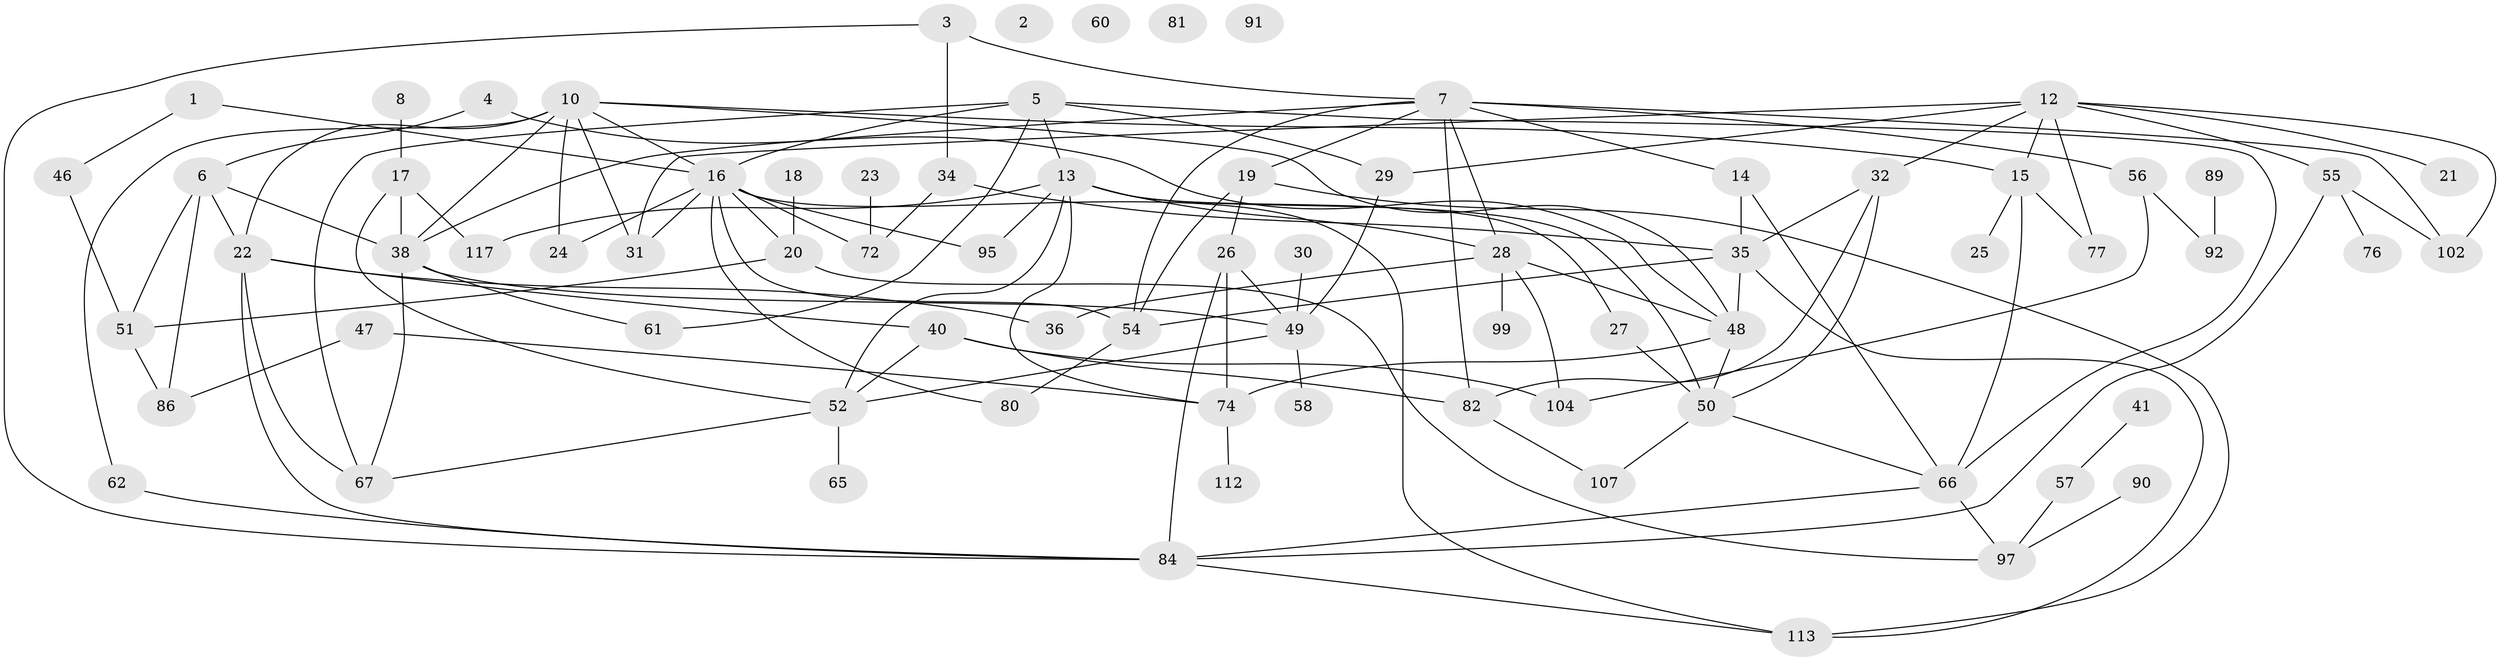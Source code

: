 // original degree distribution, {2: 0.3247863247863248, 0: 0.03418803418803419, 3: 0.21367521367521367, 9: 0.008547008547008548, 1: 0.1282051282051282, 5: 0.05128205128205128, 6: 0.05128205128205128, 7: 0.02564102564102564, 4: 0.1623931623931624}
// Generated by graph-tools (version 1.1) at 2025/41/03/06/25 10:41:24]
// undirected, 76 vertices, 128 edges
graph export_dot {
graph [start="1"]
  node [color=gray90,style=filled];
  1 [super="+85"];
  2;
  3 [super="+11"];
  4;
  5 [super="+9"];
  6 [super="+68"];
  7 [super="+63"];
  8;
  10 [super="+45"];
  12 [super="+79"];
  13 [super="+106"];
  14 [super="+101"];
  15 [super="+108"];
  16 [super="+69"];
  17 [super="+70"];
  18 [super="+43"];
  19 [super="+87"];
  20 [super="+33"];
  21;
  22;
  23;
  24 [super="+42"];
  25 [super="+75"];
  26 [super="+98"];
  27;
  28 [super="+115"];
  29;
  30;
  31 [super="+39"];
  32 [super="+37"];
  34;
  35 [super="+53"];
  36 [super="+88"];
  38 [super="+59"];
  40 [super="+44"];
  41 [super="+103"];
  46;
  47;
  48 [super="+94"];
  49 [super="+110"];
  50 [super="+105"];
  51;
  52 [super="+78"];
  54 [super="+64"];
  55 [super="+96"];
  56;
  57 [super="+100"];
  58;
  60;
  61;
  62 [super="+93"];
  65 [super="+71"];
  66 [super="+73"];
  67;
  72 [super="+109"];
  74 [super="+83"];
  76;
  77;
  80;
  81;
  82 [super="+111"];
  84 [super="+114"];
  86;
  89;
  90;
  91;
  92;
  95;
  97;
  99;
  102;
  104;
  107;
  112;
  113 [super="+116"];
  117;
  1 -- 16;
  1 -- 46;
  3 -- 84;
  3 -- 34;
  3 -- 7;
  4 -- 6;
  4 -- 48;
  5 -- 16;
  5 -- 67;
  5 -- 29;
  5 -- 61;
  5 -- 66;
  5 -- 13;
  6 -- 51;
  6 -- 38;
  6 -- 86;
  6 -- 22;
  7 -- 28;
  7 -- 38;
  7 -- 54;
  7 -- 56;
  7 -- 102;
  7 -- 82;
  7 -- 19;
  7 -- 14;
  8 -- 17;
  10 -- 31;
  10 -- 48;
  10 -- 38;
  10 -- 16;
  10 -- 22;
  10 -- 24;
  10 -- 15;
  10 -- 62;
  12 -- 15;
  12 -- 21;
  12 -- 29;
  12 -- 77;
  12 -- 55;
  12 -- 102;
  12 -- 32;
  12 -- 31;
  13 -- 27;
  13 -- 28;
  13 -- 50;
  13 -- 117;
  13 -- 95;
  13 -- 74;
  13 -- 52;
  14 -- 66;
  14 -- 35;
  15 -- 66;
  15 -- 25;
  15 -- 77;
  16 -- 24;
  16 -- 54;
  16 -- 72;
  16 -- 80;
  16 -- 95;
  16 -- 113;
  16 -- 20;
  16 -- 31;
  17 -- 52;
  17 -- 117;
  17 -- 38;
  18 -- 20;
  19 -- 113;
  19 -- 54;
  19 -- 26;
  20 -- 97;
  20 -- 51;
  22 -- 36;
  22 -- 67;
  22 -- 84;
  22 -- 40;
  23 -- 72;
  26 -- 49;
  26 -- 74;
  26 -- 84;
  27 -- 50;
  28 -- 104;
  28 -- 99;
  28 -- 36;
  28 -- 48;
  29 -- 49;
  30 -- 49;
  32 -- 35;
  32 -- 82;
  32 -- 50;
  34 -- 35;
  34 -- 72;
  35 -- 113;
  35 -- 54;
  35 -- 48;
  38 -- 49;
  38 -- 67;
  38 -- 61;
  40 -- 104;
  40 -- 82;
  40 -- 52;
  41 -- 57;
  46 -- 51;
  47 -- 74;
  47 -- 86;
  48 -- 50;
  48 -- 74;
  49 -- 58;
  49 -- 52;
  50 -- 66;
  50 -- 107;
  51 -- 86;
  52 -- 65;
  52 -- 67;
  54 -- 80;
  55 -- 76;
  55 -- 102;
  55 -- 84;
  56 -- 92;
  56 -- 104;
  57 -- 97;
  62 -- 84;
  66 -- 84;
  66 -- 97;
  74 -- 112;
  82 -- 107;
  84 -- 113;
  89 -- 92;
  90 -- 97;
}
